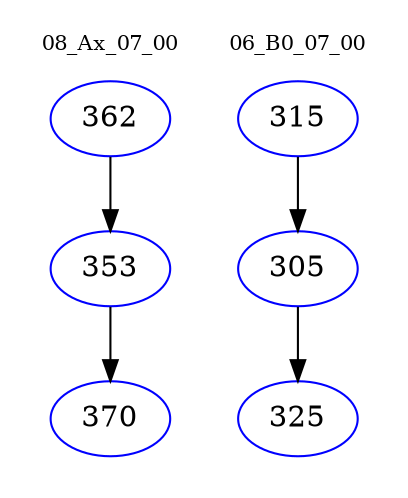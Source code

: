 digraph{
subgraph cluster_0 {
color = white
label = "08_Ax_07_00";
fontsize=10;
T0_362 [label="362", color="blue"]
T0_362 -> T0_353 [color="black"]
T0_353 [label="353", color="blue"]
T0_353 -> T0_370 [color="black"]
T0_370 [label="370", color="blue"]
}
subgraph cluster_1 {
color = white
label = "06_B0_07_00";
fontsize=10;
T1_315 [label="315", color="blue"]
T1_315 -> T1_305 [color="black"]
T1_305 [label="305", color="blue"]
T1_305 -> T1_325 [color="black"]
T1_325 [label="325", color="blue"]
}
}
